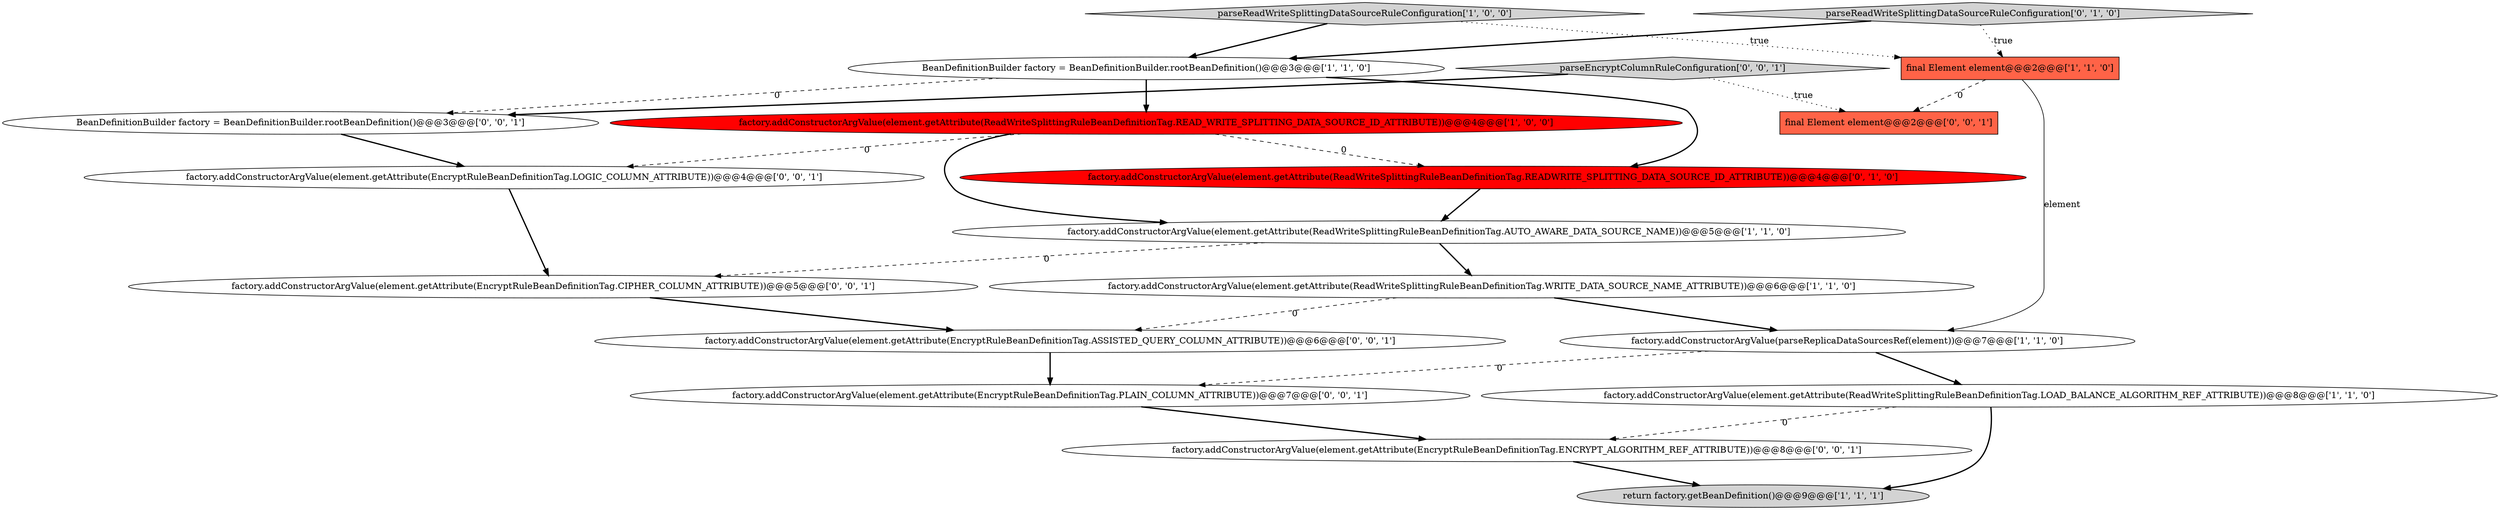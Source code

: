 digraph {
5 [style = filled, label = "factory.addConstructorArgValue(element.getAttribute(ReadWriteSplittingRuleBeanDefinitionTag.READ_WRITE_SPLITTING_DATA_SOURCE_ID_ATTRIBUTE))@@@4@@@['1', '0', '0']", fillcolor = red, shape = ellipse image = "AAA1AAABBB1BBB"];
8 [style = filled, label = "parseReadWriteSplittingDataSourceRuleConfiguration['1', '0', '0']", fillcolor = lightgray, shape = diamond image = "AAA0AAABBB1BBB"];
13 [style = filled, label = "factory.addConstructorArgValue(element.getAttribute(EncryptRuleBeanDefinitionTag.CIPHER_COLUMN_ATTRIBUTE))@@@5@@@['0', '0', '1']", fillcolor = white, shape = ellipse image = "AAA0AAABBB3BBB"];
1 [style = filled, label = "factory.addConstructorArgValue(element.getAttribute(ReadWriteSplittingRuleBeanDefinitionTag.WRITE_DATA_SOURCE_NAME_ATTRIBUTE))@@@6@@@['1', '1', '0']", fillcolor = white, shape = ellipse image = "AAA0AAABBB1BBB"];
6 [style = filled, label = "factory.addConstructorArgValue(element.getAttribute(ReadWriteSplittingRuleBeanDefinitionTag.AUTO_AWARE_DATA_SOURCE_NAME))@@@5@@@['1', '1', '0']", fillcolor = white, shape = ellipse image = "AAA0AAABBB1BBB"];
14 [style = filled, label = "factory.addConstructorArgValue(element.getAttribute(EncryptRuleBeanDefinitionTag.LOGIC_COLUMN_ATTRIBUTE))@@@4@@@['0', '0', '1']", fillcolor = white, shape = ellipse image = "AAA0AAABBB3BBB"];
9 [style = filled, label = "parseReadWriteSplittingDataSourceRuleConfiguration['0', '1', '0']", fillcolor = lightgray, shape = diamond image = "AAA0AAABBB2BBB"];
11 [style = filled, label = "factory.addConstructorArgValue(element.getAttribute(EncryptRuleBeanDefinitionTag.ENCRYPT_ALGORITHM_REF_ATTRIBUTE))@@@8@@@['0', '0', '1']", fillcolor = white, shape = ellipse image = "AAA0AAABBB3BBB"];
4 [style = filled, label = "factory.addConstructorArgValue(element.getAttribute(ReadWriteSplittingRuleBeanDefinitionTag.LOAD_BALANCE_ALGORITHM_REF_ATTRIBUTE))@@@8@@@['1', '1', '0']", fillcolor = white, shape = ellipse image = "AAA0AAABBB1BBB"];
3 [style = filled, label = "factory.addConstructorArgValue(parseReplicaDataSourcesRef(element))@@@7@@@['1', '1', '0']", fillcolor = white, shape = ellipse image = "AAA0AAABBB1BBB"];
12 [style = filled, label = "final Element element@@@2@@@['0', '0', '1']", fillcolor = tomato, shape = box image = "AAA0AAABBB3BBB"];
2 [style = filled, label = "BeanDefinitionBuilder factory = BeanDefinitionBuilder.rootBeanDefinition()@@@3@@@['1', '1', '0']", fillcolor = white, shape = ellipse image = "AAA0AAABBB1BBB"];
15 [style = filled, label = "factory.addConstructorArgValue(element.getAttribute(EncryptRuleBeanDefinitionTag.PLAIN_COLUMN_ATTRIBUTE))@@@7@@@['0', '0', '1']", fillcolor = white, shape = ellipse image = "AAA0AAABBB3BBB"];
7 [style = filled, label = "final Element element@@@2@@@['1', '1', '0']", fillcolor = tomato, shape = box image = "AAA0AAABBB1BBB"];
17 [style = filled, label = "parseEncryptColumnRuleConfiguration['0', '0', '1']", fillcolor = lightgray, shape = diamond image = "AAA0AAABBB3BBB"];
18 [style = filled, label = "factory.addConstructorArgValue(element.getAttribute(EncryptRuleBeanDefinitionTag.ASSISTED_QUERY_COLUMN_ATTRIBUTE))@@@6@@@['0', '0', '1']", fillcolor = white, shape = ellipse image = "AAA0AAABBB3BBB"];
16 [style = filled, label = "BeanDefinitionBuilder factory = BeanDefinitionBuilder.rootBeanDefinition()@@@3@@@['0', '0', '1']", fillcolor = white, shape = ellipse image = "AAA0AAABBB3BBB"];
0 [style = filled, label = "return factory.getBeanDefinition()@@@9@@@['1', '1', '1']", fillcolor = lightgray, shape = ellipse image = "AAA0AAABBB1BBB"];
10 [style = filled, label = "factory.addConstructorArgValue(element.getAttribute(ReadWriteSplittingRuleBeanDefinitionTag.READWRITE_SPLITTING_DATA_SOURCE_ID_ATTRIBUTE))@@@4@@@['0', '1', '0']", fillcolor = red, shape = ellipse image = "AAA1AAABBB2BBB"];
7->3 [style = solid, label="element"];
5->14 [style = dashed, label="0"];
9->2 [style = bold, label=""];
18->15 [style = bold, label=""];
1->3 [style = bold, label=""];
8->7 [style = dotted, label="true"];
1->18 [style = dashed, label="0"];
2->10 [style = bold, label=""];
3->4 [style = bold, label=""];
10->6 [style = bold, label=""];
4->0 [style = bold, label=""];
6->1 [style = bold, label=""];
11->0 [style = bold, label=""];
6->13 [style = dashed, label="0"];
5->6 [style = bold, label=""];
15->11 [style = bold, label=""];
8->2 [style = bold, label=""];
17->12 [style = dotted, label="true"];
5->10 [style = dashed, label="0"];
2->16 [style = dashed, label="0"];
7->12 [style = dashed, label="0"];
3->15 [style = dashed, label="0"];
16->14 [style = bold, label=""];
14->13 [style = bold, label=""];
4->11 [style = dashed, label="0"];
9->7 [style = dotted, label="true"];
17->16 [style = bold, label=""];
13->18 [style = bold, label=""];
2->5 [style = bold, label=""];
}

